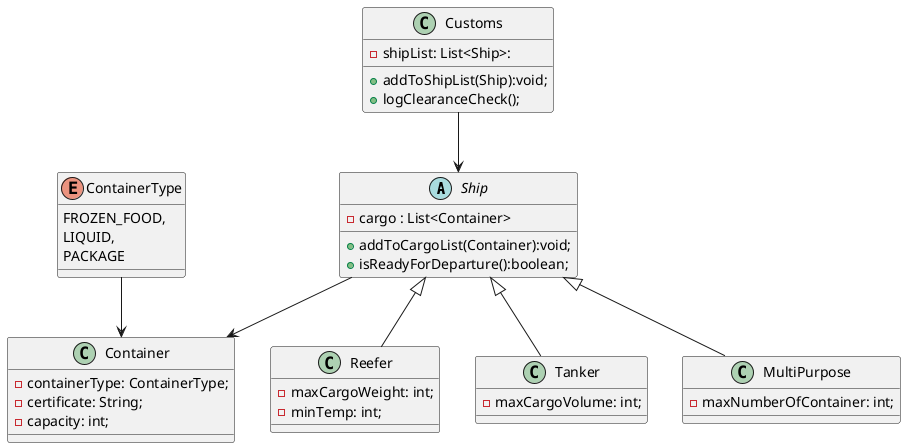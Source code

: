 @startuml


abstract class Ship{
- cargo : List<Container>
+ addToCargoList(Container):void;
+ isReadyForDeparture():boolean;
}
class Reefer extends Ship{
- maxCargoWeight: int;
- minTemp: int;


}

class Tanker extends Ship{
- maxCargoVolume: int;

}

class MultiPurpose extends Ship{
- maxNumberOfContainer: int;

}

enum ContainerType{
FROZEN_FOOD,
LIQUID,
PACKAGE
}


class Container {
- containerType: ContainerType;
- certificate: String;
- capacity: int;

}

class Customs {
- shipList: List<Ship>:

+ addToShipList(Ship):void;
+ logClearanceCheck();
}



Ship --> Container
ContainerType --> Container
Customs --> Ship

@enduml